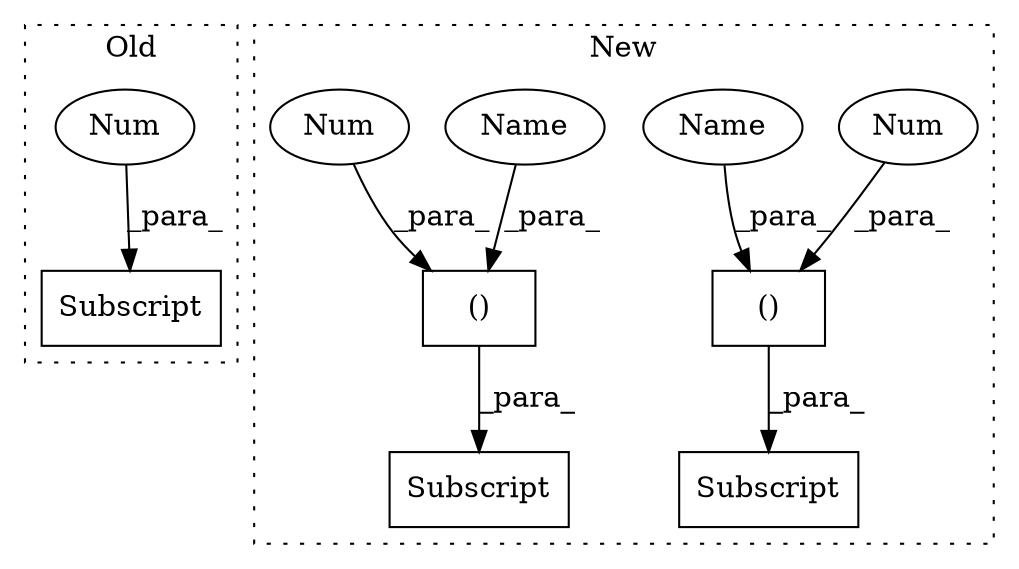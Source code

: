 digraph G {
subgraph cluster0 {
1 [label="Subscript" a="63" s="4099,0" l="4,0" shape="box"];
3 [label="Num" a="76" s="4101" l="1" shape="ellipse"];
label = "Old";
style="dotted";
}
subgraph cluster1 {
2 [label="()" a="54" s="4107" l="3" shape="box"];
4 [label="Num" a="76" s="4109" l="1" shape="ellipse"];
5 [label="Subscript" a="63" s="4101,0" l="10,0" shape="box"];
6 [label="()" a="54" s="4134" l="3" shape="box"];
7 [label="Subscript" a="63" s="4128,0" l="10,0" shape="box"];
8 [label="Num" a="76" s="4136" l="1" shape="ellipse"];
9 [label="Name" a="87" s="4104" l="3" shape="ellipse"];
10 [label="Name" a="87" s="4131" l="3" shape="ellipse"];
label = "New";
style="dotted";
}
2 -> 5 [label="_para_"];
3 -> 1 [label="_para_"];
4 -> 2 [label="_para_"];
6 -> 7 [label="_para_"];
8 -> 6 [label="_para_"];
9 -> 2 [label="_para_"];
10 -> 6 [label="_para_"];
}